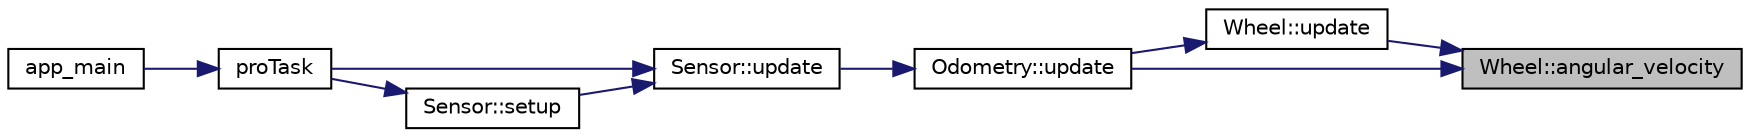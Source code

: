digraph "Wheel::angular_velocity"
{
 // LATEX_PDF_SIZE
  edge [fontname="Helvetica",fontsize="10",labelfontname="Helvetica",labelfontsize="10"];
  node [fontname="Helvetica",fontsize="10",shape=record];
  rankdir="RL";
  Node1 [label="Wheel::angular_velocity",height=0.2,width=0.4,color="black", fillcolor="grey75", style="filled", fontcolor="black",tooltip=" "];
  Node1 -> Node2 [dir="back",color="midnightblue",fontsize="10",style="solid",fontname="Helvetica"];
  Node2 [label="Wheel::update",height=0.2,width=0.4,color="black", fillcolor="white", style="filled",URL="$classWheel.html#a01f27620027ad99390c459facb44839c",tooltip="車輪情報を更新する"];
  Node2 -> Node3 [dir="back",color="midnightblue",fontsize="10",style="solid",fontname="Helvetica"];
  Node3 [label="Odometry::update",height=0.2,width=0.4,color="black", fillcolor="white", style="filled",URL="$classOdometry.html#a553bda3309e401e783f6173847ae1461",tooltip="車体情報を更新する"];
  Node3 -> Node4 [dir="back",color="midnightblue",fontsize="10",style="solid",fontname="Helvetica"];
  Node4 [label="Sensor::update",height=0.2,width=0.4,color="black", fillcolor="white", style="filled",URL="$classSensor.html#a542a721041768395de2c6e9012622113",tooltip=" "];
  Node4 -> Node5 [dir="back",color="midnightblue",fontsize="10",style="solid",fontname="Helvetica"];
  Node5 [label="proTask",height=0.2,width=0.4,color="black", fillcolor="white", style="filled",URL="$main_8cc.html#aa9663831480a5b0a46022a59829154a7",tooltip=" "];
  Node5 -> Node6 [dir="back",color="midnightblue",fontsize="10",style="solid",fontname="Helvetica"];
  Node6 [label="app_main",height=0.2,width=0.4,color="black", fillcolor="white", style="filled",URL="$main_8cc.html#a630544a7f0a2cc40d8a7fefab7e2fe70",tooltip=" "];
  Node4 -> Node7 [dir="back",color="midnightblue",fontsize="10",style="solid",fontname="Helvetica"];
  Node7 [label="Sensor::setup",height=0.2,width=0.4,color="black", fillcolor="white", style="filled",URL="$classSensor.html#afbfea94b9f0bf7722e9bfd38ef5ccf0b",tooltip=" "];
  Node7 -> Node5 [dir="back",color="midnightblue",fontsize="10",style="solid",fontname="Helvetica"];
  Node1 -> Node3 [dir="back",color="midnightblue",fontsize="10",style="solid",fontname="Helvetica"];
}

